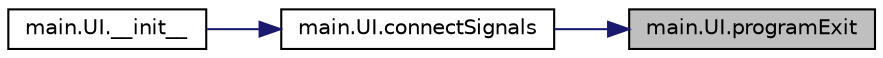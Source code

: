 digraph "main.UI.programExit"
{
 // LATEX_PDF_SIZE
  edge [fontname="Helvetica",fontsize="10",labelfontname="Helvetica",labelfontsize="10"];
  node [fontname="Helvetica",fontsize="10",shape=record];
  rankdir="RL";
  Node1 [label="main.UI.programExit",height=0.2,width=0.4,color="black", fillcolor="grey75", style="filled", fontcolor="black",tooltip=" "];
  Node1 -> Node2 [dir="back",color="midnightblue",fontsize="10",style="solid",fontname="Helvetica"];
  Node2 [label="main.UI.connectSignals",height=0.2,width=0.4,color="black", fillcolor="white", style="filled",URL="$classmain_1_1_u_i.html#aaaffef849d1212399006e9303c1d3132",tooltip=" "];
  Node2 -> Node3 [dir="back",color="midnightblue",fontsize="10",style="solid",fontname="Helvetica"];
  Node3 [label="main.UI.__init__",height=0.2,width=0.4,color="black", fillcolor="white", style="filled",URL="$classmain_1_1_u_i.html#a4da16ef68967e04e0716c62fb0a142ab",tooltip=" "];
}

